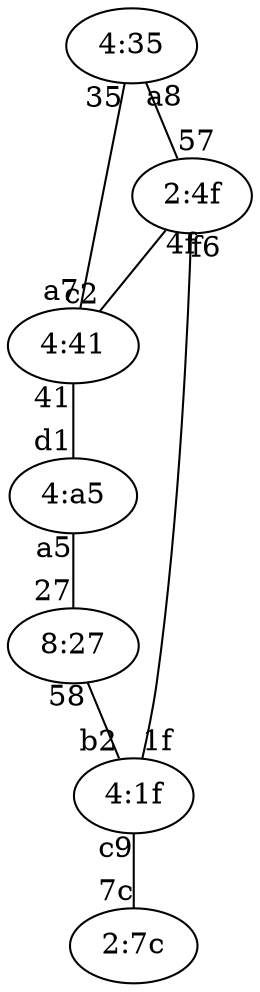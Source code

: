 graph{
	"4:35" -- "2:4f" [headlabel="57", taillabel="a8"]
	"2:4f" -- "4:41" [headlabel="c2", taillabel="4f"]
	"4:41" -- "4:a5" [headlabel="d1", taillabel="41"]
	"4:a5" -- "8:27" [headlabel="27", taillabel="a5"]
	"8:27" -- "4:1f" [headlabel="b2", taillabel="58"]
	"4:1f" -- "2:7c" [headlabel="7c", taillabel="c9"]
	"4:41" -- "4:35" [headlabel="35", taillabel="a7"]
	"4:1f" -- "2:4f" [headlabel="f6", taillabel="1f"]
}